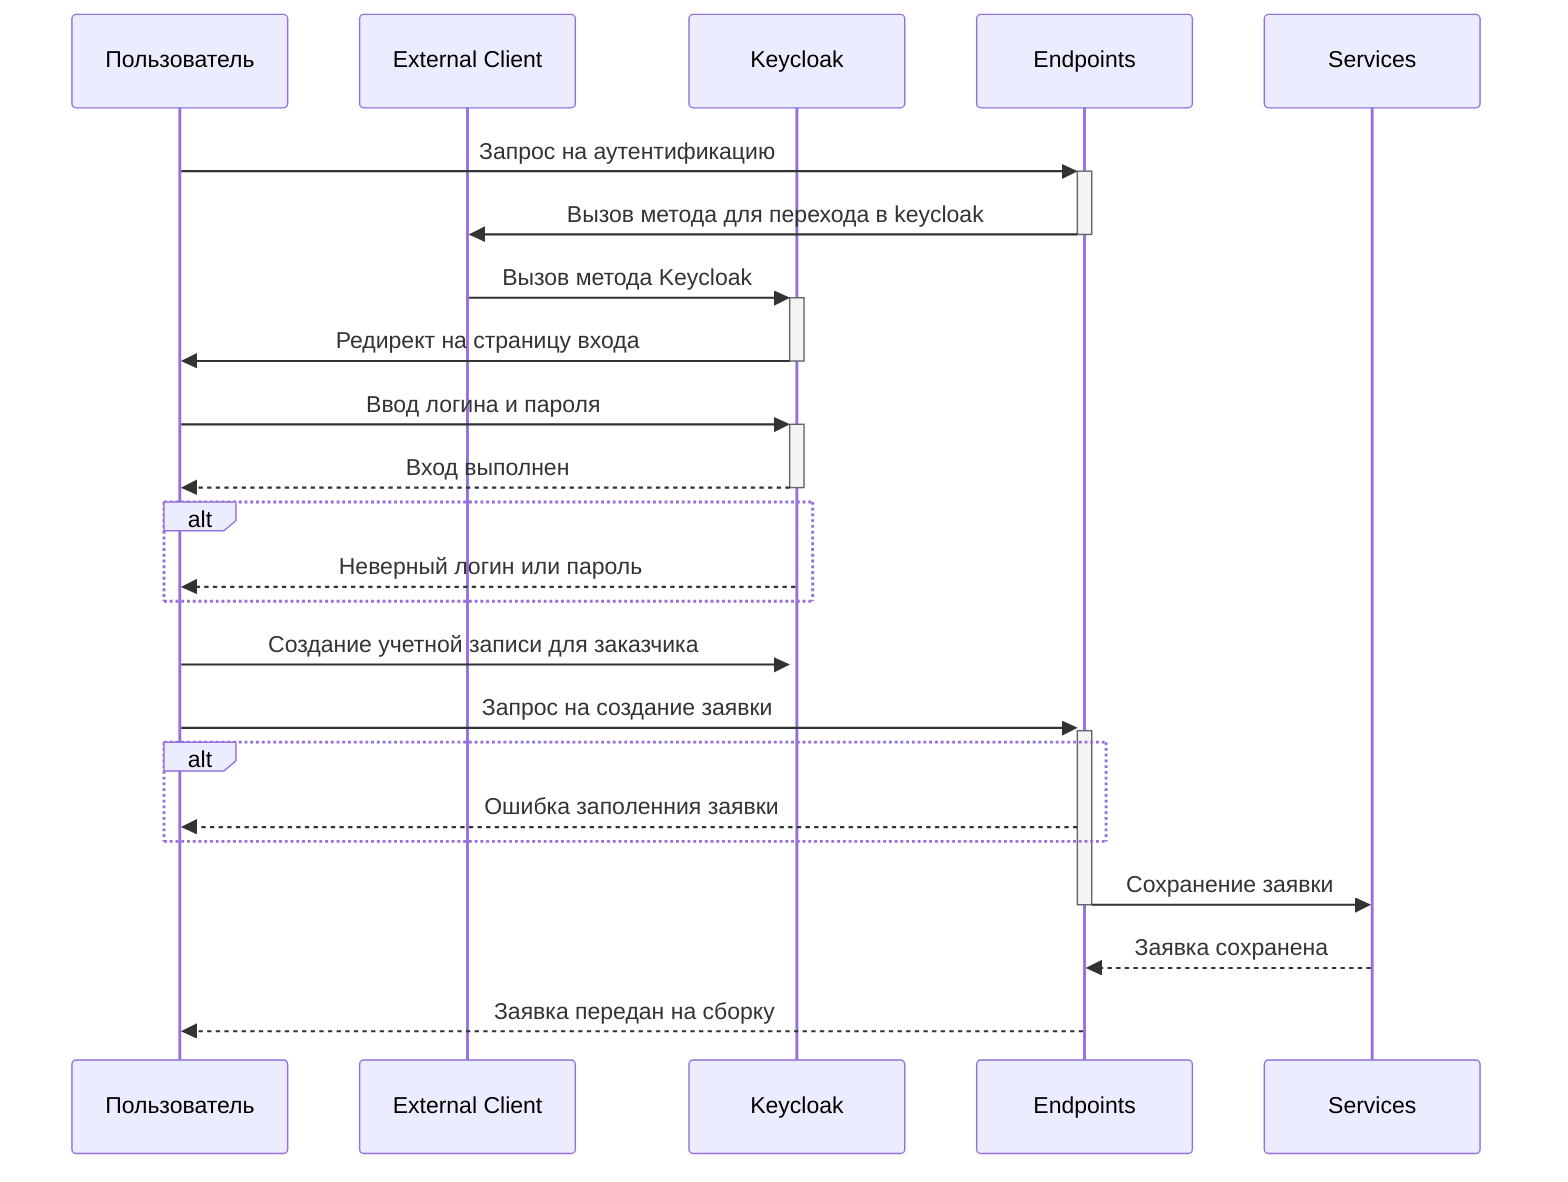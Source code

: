 sequenceDiagram
    participant Пользователь
    participant External Client
    participant Keycloak
    participant Endpoints
    participant Services

    Пользователь ->>+ Endpoints: Запрос на аутентификацию
    Endpoints ->>- External Client: Вызов метода для перехода в keycloak
    External Client ->>+ Keycloak: Вызов метода Keycloak
    Keycloak ->>- Пользователь: Редирект на страницу входа
    Пользователь ->>+ Keycloak: Ввод логина и пароля

    Keycloak -->>- Пользователь: Вход выполнен
    alt
        Keycloak -->> Пользователь: Неверный логин или пароль
    end

    Пользователь ->>+ Keycloak: Создание учетной записи для заказчика

    Пользователь ->>+ Endpoints: Запрос на создание заявки
    alt
        Endpoints -->> Пользователь: Ошибка заполенния заявки
    end
    Endpoints ->>- Services: Сохранение заявки
    Services -->> Endpoints: Заявка сохранена
    Endpoints -->> Пользователь: Заявка передан на сборку
